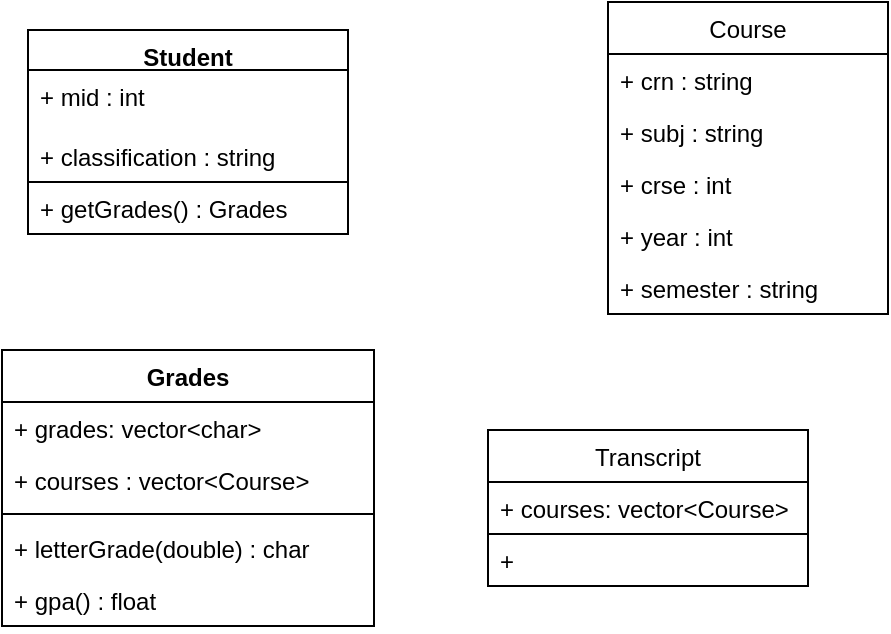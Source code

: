 <mxfile version="15.8.6" type="github">
  <diagram id="C5RBs43oDa-KdzZeNtuy" name="Page-1">
    <mxGraphModel dx="1422" dy="754" grid="1" gridSize="10" guides="1" tooltips="1" connect="1" arrows="1" fold="1" page="1" pageScale="1" pageWidth="827" pageHeight="1169" math="0" shadow="0">
      <root>
        <mxCell id="WIyWlLk6GJQsqaUBKTNV-0" />
        <mxCell id="WIyWlLk6GJQsqaUBKTNV-1" parent="WIyWlLk6GJQsqaUBKTNV-0" />
        <object label="Student" id="YO8BwgZ1K0GA6SSS8NJq-0">
          <mxCell style="swimlane;fontStyle=1;align=center;verticalAlign=top;childLayout=stackLayout;horizontal=1;startSize=20;horizontalStack=0;resizeParent=1;resizeParentMax=0;resizeLast=0;collapsible=1;marginBottom=0;" vertex="1" parent="WIyWlLk6GJQsqaUBKTNV-1">
            <mxGeometry x="110" y="130" width="160" height="102" as="geometry" />
          </mxCell>
        </object>
        <mxCell id="YO8BwgZ1K0GA6SSS8NJq-1" value="+ mid : int" style="text;strokeColor=none;fillColor=none;align=left;verticalAlign=top;spacingLeft=4;spacingRight=4;overflow=hidden;rotatable=0;points=[[0,0.5],[1,0.5]];portConstraint=eastwest;" vertex="1" parent="YO8BwgZ1K0GA6SSS8NJq-0">
          <mxGeometry y="20" width="160" height="30" as="geometry" />
        </mxCell>
        <mxCell id="YO8BwgZ1K0GA6SSS8NJq-4" value="+ classification : string" style="text;strokeColor=none;fillColor=none;align=left;verticalAlign=top;spacingLeft=4;spacingRight=4;overflow=hidden;rotatable=0;points=[[0,0.5],[1,0.5]];portConstraint=eastwest;" vertex="1" parent="YO8BwgZ1K0GA6SSS8NJq-0">
          <mxGeometry y="50" width="160" height="26" as="geometry" />
        </mxCell>
        <mxCell id="YO8BwgZ1K0GA6SSS8NJq-11" value="+ getGrades() : Grades" style="text;strokeColor=black;fillColor=none;align=left;verticalAlign=top;spacingLeft=4;spacingRight=4;overflow=hidden;rotatable=0;points=[[0,0.5],[1,0.5]];portConstraint=eastwest;" vertex="1" parent="YO8BwgZ1K0GA6SSS8NJq-0">
          <mxGeometry y="76" width="160" height="26" as="geometry" />
        </mxCell>
        <mxCell id="YO8BwgZ1K0GA6SSS8NJq-7" value="Grades" style="swimlane;fontStyle=1;align=center;verticalAlign=top;childLayout=stackLayout;horizontal=1;startSize=26;horizontalStack=0;resizeParent=1;resizeParentMax=0;resizeLast=0;collapsible=1;marginBottom=0;" vertex="1" parent="WIyWlLk6GJQsqaUBKTNV-1">
          <mxGeometry x="97" y="290" width="186" height="138" as="geometry" />
        </mxCell>
        <mxCell id="YO8BwgZ1K0GA6SSS8NJq-12" value="+ grades: vector&lt;char&gt;" style="text;strokeColor=none;fillColor=none;align=left;verticalAlign=top;spacingLeft=4;spacingRight=4;overflow=hidden;rotatable=0;points=[[0,0.5],[1,0.5]];portConstraint=eastwest;" vertex="1" parent="YO8BwgZ1K0GA6SSS8NJq-7">
          <mxGeometry y="26" width="186" height="26" as="geometry" />
        </mxCell>
        <mxCell id="YO8BwgZ1K0GA6SSS8NJq-39" value="+ courses : vector&lt;Course&gt;" style="text;strokeColor=none;fillColor=none;align=left;verticalAlign=top;spacingLeft=4;spacingRight=4;overflow=hidden;rotatable=0;points=[[0,0.5],[1,0.5]];portConstraint=eastwest;" vertex="1" parent="YO8BwgZ1K0GA6SSS8NJq-7">
          <mxGeometry y="52" width="186" height="26" as="geometry" />
        </mxCell>
        <mxCell id="YO8BwgZ1K0GA6SSS8NJq-9" value="" style="line;strokeWidth=1;fillColor=none;align=left;verticalAlign=middle;spacingTop=-1;spacingLeft=3;spacingRight=3;rotatable=0;labelPosition=right;points=[];portConstraint=eastwest;" vertex="1" parent="YO8BwgZ1K0GA6SSS8NJq-7">
          <mxGeometry y="78" width="186" height="8" as="geometry" />
        </mxCell>
        <mxCell id="YO8BwgZ1K0GA6SSS8NJq-10" value="+ letterGrade(double) : char" style="text;strokeColor=none;fillColor=none;align=left;verticalAlign=top;spacingLeft=4;spacingRight=4;overflow=hidden;rotatable=0;points=[[0,0.5],[1,0.5]];portConstraint=eastwest;" vertex="1" parent="YO8BwgZ1K0GA6SSS8NJq-7">
          <mxGeometry y="86" width="186" height="26" as="geometry" />
        </mxCell>
        <mxCell id="YO8BwgZ1K0GA6SSS8NJq-41" value="+ gpa() : float" style="text;strokeColor=none;fillColor=none;align=left;verticalAlign=top;spacingLeft=4;spacingRight=4;overflow=hidden;rotatable=0;points=[[0,0.5],[1,0.5]];portConstraint=eastwest;" vertex="1" parent="YO8BwgZ1K0GA6SSS8NJq-7">
          <mxGeometry y="112" width="186" height="26" as="geometry" />
        </mxCell>
        <mxCell id="YO8BwgZ1K0GA6SSS8NJq-31" value="Course" style="swimlane;fontStyle=0;childLayout=stackLayout;horizontal=1;startSize=26;fillColor=none;horizontalStack=0;resizeParent=1;resizeParentMax=0;resizeLast=0;collapsible=1;marginBottom=0;" vertex="1" parent="WIyWlLk6GJQsqaUBKTNV-1">
          <mxGeometry x="400" y="116" width="140" height="156" as="geometry" />
        </mxCell>
        <mxCell id="YO8BwgZ1K0GA6SSS8NJq-32" value="+ crn : string" style="text;strokeColor=none;fillColor=none;align=left;verticalAlign=top;spacingLeft=4;spacingRight=4;overflow=hidden;rotatable=0;points=[[0,0.5],[1,0.5]];portConstraint=eastwest;" vertex="1" parent="YO8BwgZ1K0GA6SSS8NJq-31">
          <mxGeometry y="26" width="140" height="26" as="geometry" />
        </mxCell>
        <mxCell id="YO8BwgZ1K0GA6SSS8NJq-33" value="+ subj : string" style="text;strokeColor=none;fillColor=none;align=left;verticalAlign=top;spacingLeft=4;spacingRight=4;overflow=hidden;rotatable=0;points=[[0,0.5],[1,0.5]];portConstraint=eastwest;" vertex="1" parent="YO8BwgZ1K0GA6SSS8NJq-31">
          <mxGeometry y="52" width="140" height="26" as="geometry" />
        </mxCell>
        <mxCell id="YO8BwgZ1K0GA6SSS8NJq-43" value="+ crse : int" style="text;strokeColor=none;fillColor=none;align=left;verticalAlign=top;spacingLeft=4;spacingRight=4;overflow=hidden;rotatable=0;points=[[0,0.5],[1,0.5]];portConstraint=eastwest;" vertex="1" parent="YO8BwgZ1K0GA6SSS8NJq-31">
          <mxGeometry y="78" width="140" height="26" as="geometry" />
        </mxCell>
        <mxCell id="YO8BwgZ1K0GA6SSS8NJq-34" value="+ year : int" style="text;strokeColor=none;fillColor=none;align=left;verticalAlign=top;spacingLeft=4;spacingRight=4;overflow=hidden;rotatable=0;points=[[0,0.5],[1,0.5]];portConstraint=eastwest;" vertex="1" parent="YO8BwgZ1K0GA6SSS8NJq-31">
          <mxGeometry y="104" width="140" height="26" as="geometry" />
        </mxCell>
        <mxCell id="YO8BwgZ1K0GA6SSS8NJq-40" value="+ semester : string" style="text;strokeColor=none;fillColor=none;align=left;verticalAlign=top;spacingLeft=4;spacingRight=4;overflow=hidden;rotatable=0;points=[[0,0.5],[1,0.5]];portConstraint=eastwest;" vertex="1" parent="YO8BwgZ1K0GA6SSS8NJq-31">
          <mxGeometry y="130" width="140" height="26" as="geometry" />
        </mxCell>
        <mxCell id="YO8BwgZ1K0GA6SSS8NJq-44" value="Transcript" style="swimlane;fontStyle=0;childLayout=stackLayout;horizontal=1;startSize=26;fillColor=none;horizontalStack=0;resizeParent=1;resizeParentMax=0;resizeLast=0;collapsible=1;marginBottom=0;" vertex="1" parent="WIyWlLk6GJQsqaUBKTNV-1">
          <mxGeometry x="340" y="330" width="160" height="78" as="geometry" />
        </mxCell>
        <mxCell id="YO8BwgZ1K0GA6SSS8NJq-45" value="+ courses: vector&lt;Course&gt;" style="text;strokeColor=none;fillColor=none;align=left;verticalAlign=top;spacingLeft=4;spacingRight=4;overflow=hidden;rotatable=0;points=[[0,0.5],[1,0.5]];portConstraint=eastwest;" vertex="1" parent="YO8BwgZ1K0GA6SSS8NJq-44">
          <mxGeometry y="26" width="160" height="26" as="geometry" />
        </mxCell>
        <mxCell id="YO8BwgZ1K0GA6SSS8NJq-46" value="+" style="text;strokeColor=black;fillColor=none;align=left;verticalAlign=top;spacingLeft=4;spacingRight=4;overflow=hidden;rotatable=0;points=[[0,0.5],[1,0.5]];portConstraint=eastwest;" vertex="1" parent="YO8BwgZ1K0GA6SSS8NJq-44">
          <mxGeometry y="52" width="160" height="26" as="geometry" />
        </mxCell>
      </root>
    </mxGraphModel>
  </diagram>
</mxfile>
